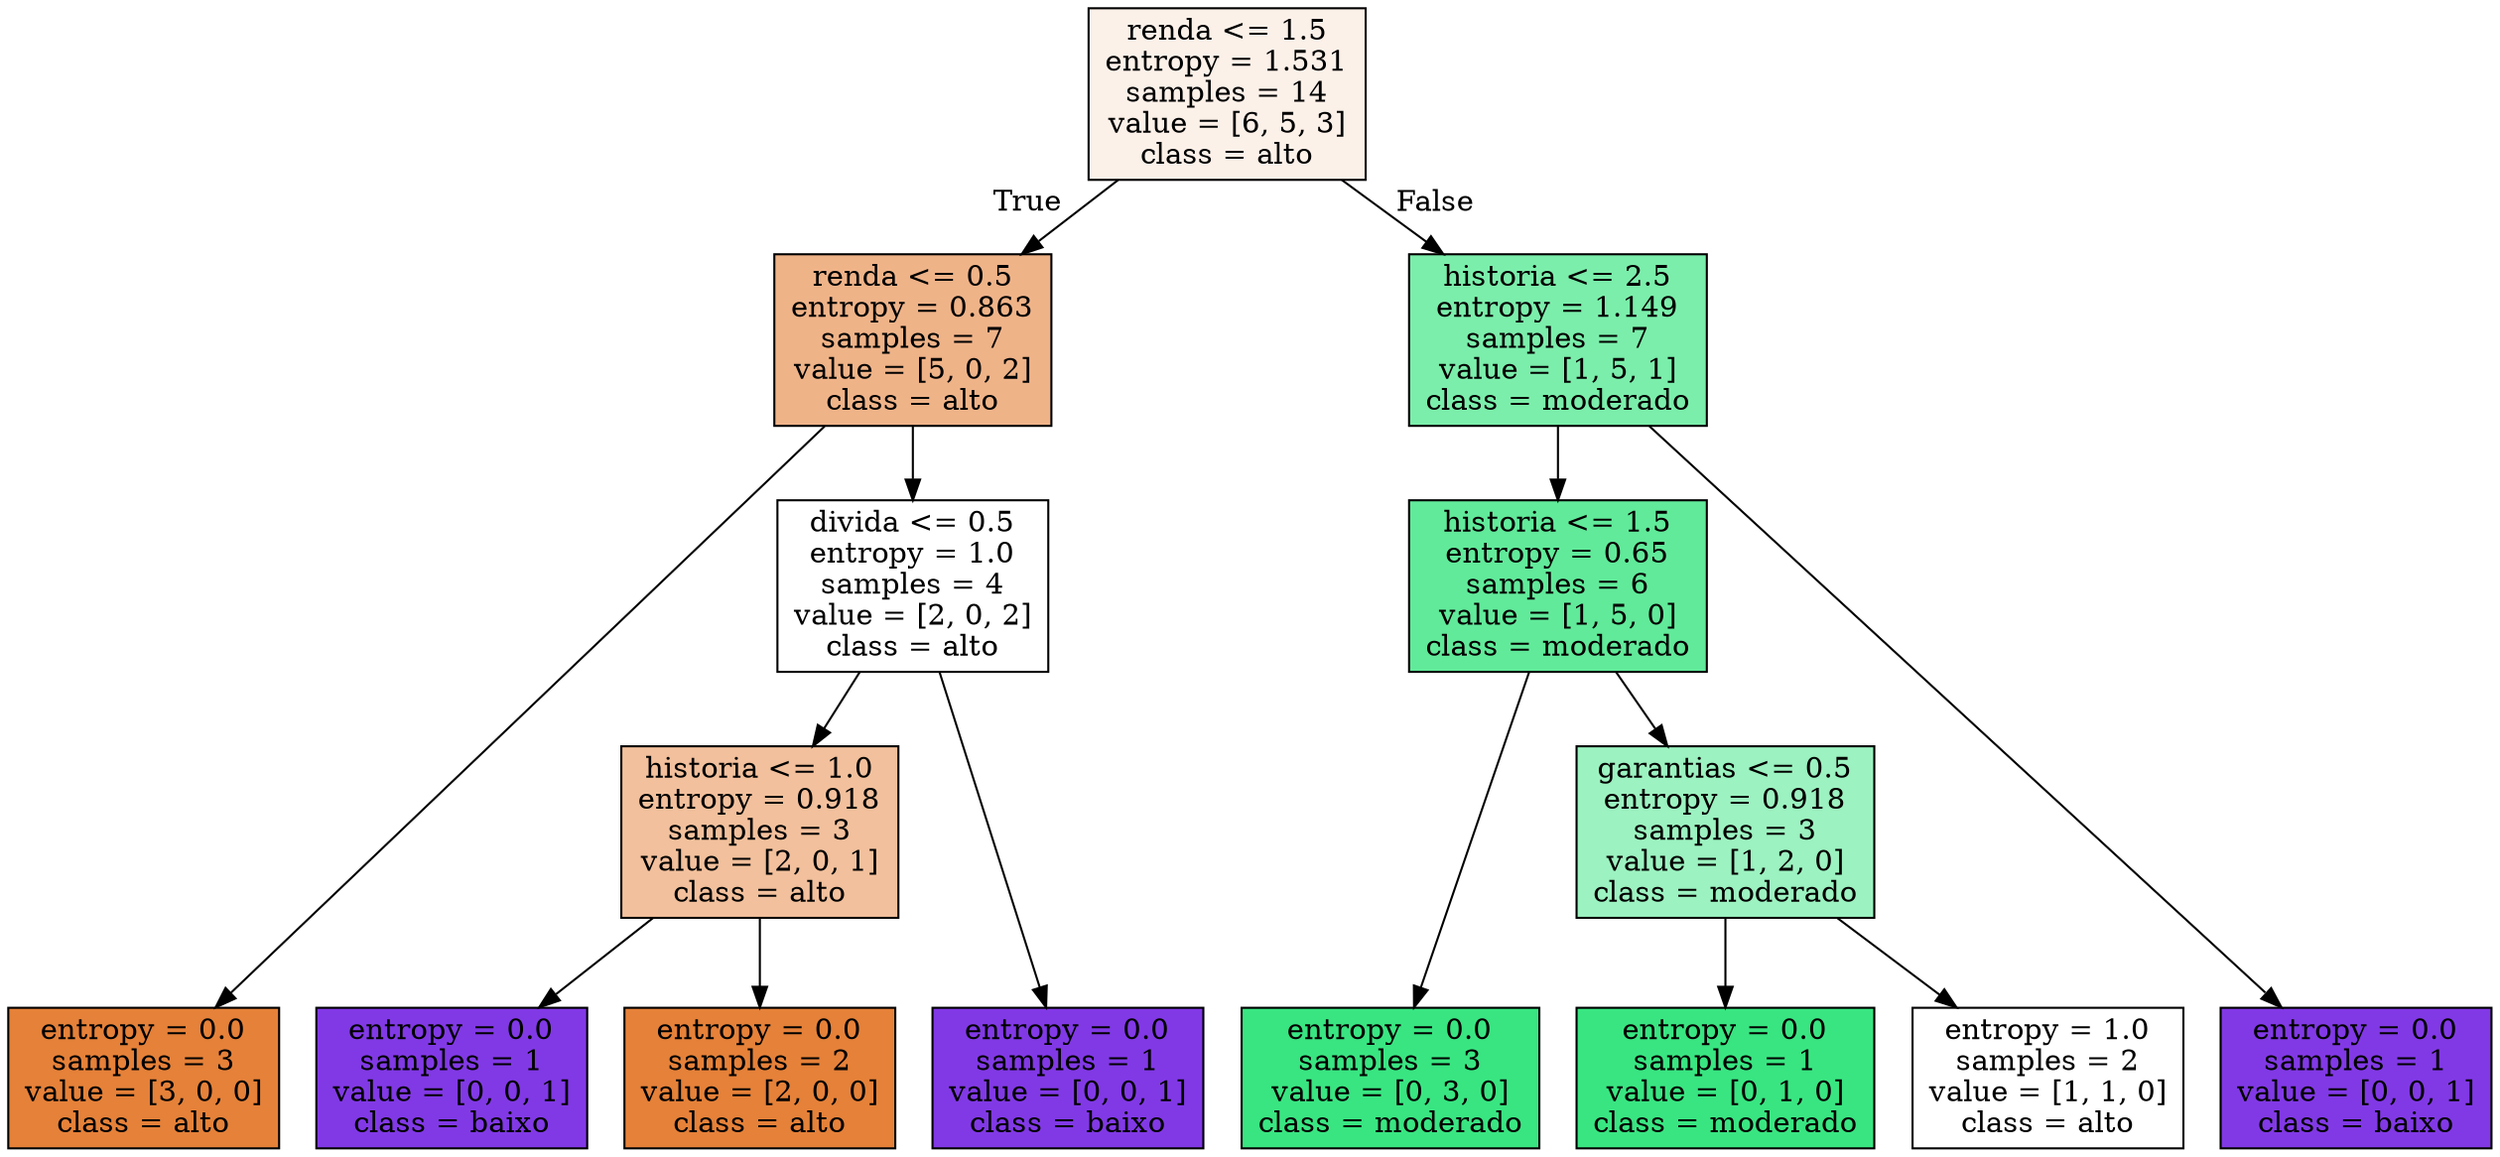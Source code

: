 digraph Tree {
node [shape=box, style="filled", color="black"] ;
graph [ranksep=equally, splines=polyline] ;
0 [label="renda <= 1.5\nentropy = 1.531\nsamples = 14\nvalue = [6, 5, 3]\nclass = alto", fillcolor="#fcf1e9"] ;
1 [label="renda <= 0.5\nentropy = 0.863\nsamples = 7\nvalue = [5, 0, 2]\nclass = alto", fillcolor="#efb388"] ;
0 -> 1 [labeldistance=2.5, labelangle=45, headlabel="True"] ;
2 [label="entropy = 0.0\nsamples = 3\nvalue = [3, 0, 0]\nclass = alto", fillcolor="#e58139"] ;
1 -> 2 ;
3 [label="divida <= 0.5\nentropy = 1.0\nsamples = 4\nvalue = [2, 0, 2]\nclass = alto", fillcolor="#ffffff"] ;
1 -> 3 ;
4 [label="historia <= 1.0\nentropy = 0.918\nsamples = 3\nvalue = [2, 0, 1]\nclass = alto", fillcolor="#f2c09c"] ;
3 -> 4 ;
5 [label="entropy = 0.0\nsamples = 1\nvalue = [0, 0, 1]\nclass = baixo", fillcolor="#8139e5"] ;
4 -> 5 ;
6 [label="entropy = 0.0\nsamples = 2\nvalue = [2, 0, 0]\nclass = alto", fillcolor="#e58139"] ;
4 -> 6 ;
7 [label="entropy = 0.0\nsamples = 1\nvalue = [0, 0, 1]\nclass = baixo", fillcolor="#8139e5"] ;
3 -> 7 ;
8 [label="historia <= 2.5\nentropy = 1.149\nsamples = 7\nvalue = [1, 5, 1]\nclass = moderado", fillcolor="#7beeab"] ;
0 -> 8 [labeldistance=2.5, labelangle=-45, headlabel="False"] ;
9 [label="historia <= 1.5\nentropy = 0.65\nsamples = 6\nvalue = [1, 5, 0]\nclass = moderado", fillcolor="#61ea9a"] ;
8 -> 9 ;
10 [label="entropy = 0.0\nsamples = 3\nvalue = [0, 3, 0]\nclass = moderado", fillcolor="#39e581"] ;
9 -> 10 ;
11 [label="garantias <= 0.5\nentropy = 0.918\nsamples = 3\nvalue = [1, 2, 0]\nclass = moderado", fillcolor="#9cf2c0"] ;
9 -> 11 ;
12 [label="entropy = 0.0\nsamples = 1\nvalue = [0, 1, 0]\nclass = moderado", fillcolor="#39e581"] ;
11 -> 12 ;
13 [label="entropy = 1.0\nsamples = 2\nvalue = [1, 1, 0]\nclass = alto", fillcolor="#ffffff"] ;
11 -> 13 ;
14 [label="entropy = 0.0\nsamples = 1\nvalue = [0, 0, 1]\nclass = baixo", fillcolor="#8139e5"] ;
8 -> 14 ;
{rank=same ; 0} ;
{rank=same ; 1; 8} ;
{rank=same ; 3; 9} ;
{rank=same ; 4; 11} ;
{rank=same ; 2; 5; 6; 7; 10; 12; 13; 14} ;
}
